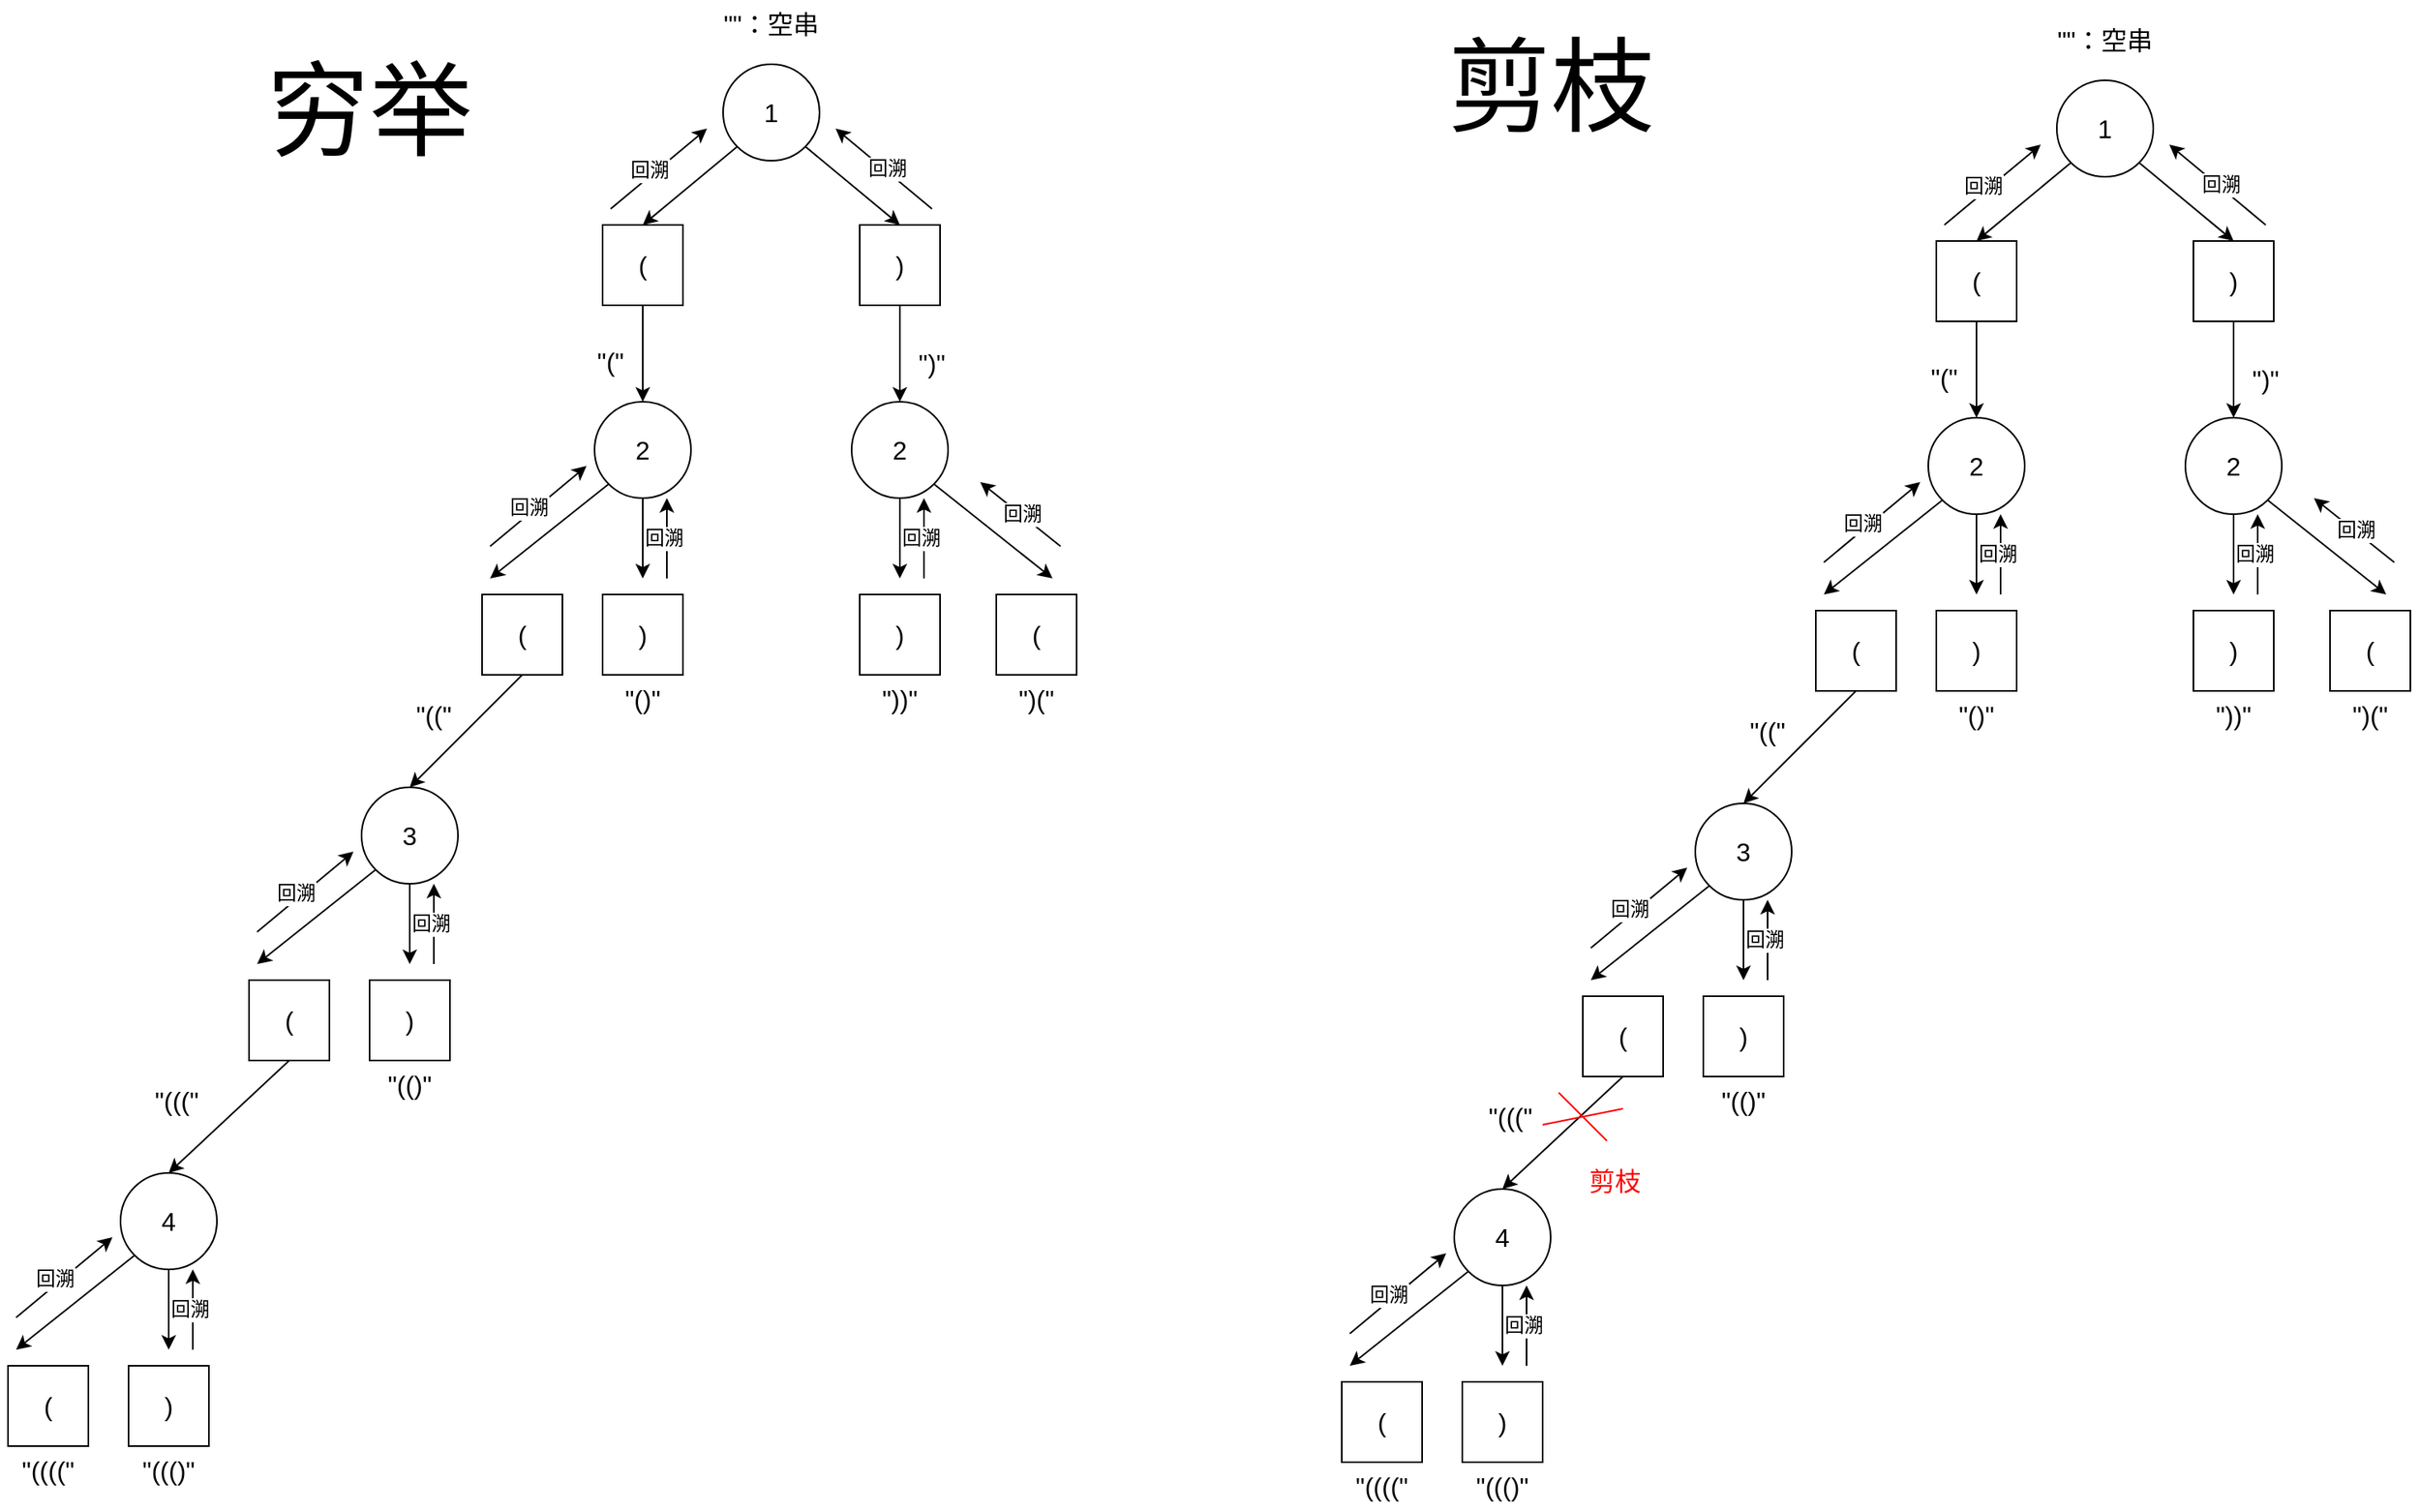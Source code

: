 <mxfile>
    <diagram id="S15d3HwmhVSJBh-RPACC" name="第 1 页">
        <mxGraphModel dx="1481" dy="357" grid="1" gridSize="10" guides="1" tooltips="1" connect="1" arrows="1" fold="1" page="1" pageScale="1" pageWidth="827" pageHeight="1169" math="0" shadow="0">
            <root>
                <mxCell id="0"/>
                <mxCell id="1" parent="0"/>
                <mxCell id="13" value="" style="group" parent="1" vertex="1" connectable="0">
                    <mxGeometry x="-455" y="320" width="200" height="150" as="geometry"/>
                </mxCell>
                <mxCell id="14" value="2" style="ellipse;whiteSpace=wrap;html=1;aspect=fixed;fontSize=16;" parent="13" vertex="1">
                    <mxGeometry x="65" y="10" width="60" height="60" as="geometry"/>
                </mxCell>
                <mxCell id="15" value="" style="endArrow=classic;html=1;fontSize=16;exitX=0;exitY=1;exitDx=0;exitDy=0;" parent="13" source="14" edge="1">
                    <mxGeometry width="50" height="50" relative="1" as="geometry">
                        <mxPoint x="45" y="180" as="sourcePoint"/>
                        <mxPoint y="120" as="targetPoint"/>
                    </mxGeometry>
                </mxCell>
                <mxCell id="16" value="" style="endArrow=classic;html=1;fontSize=16;exitX=0.5;exitY=1;exitDx=0;exitDy=0;" parent="13" source="14" edge="1">
                    <mxGeometry width="50" height="50" relative="1" as="geometry">
                        <mxPoint x="55" y="320" as="sourcePoint"/>
                        <mxPoint x="95" y="120" as="targetPoint"/>
                    </mxGeometry>
                </mxCell>
                <mxCell id="18" value="(" style="whiteSpace=wrap;html=1;aspect=fixed;fontSize=16;" parent="13" vertex="1">
                    <mxGeometry x="-5" y="130" width="50" height="50" as="geometry"/>
                </mxCell>
                <mxCell id="19" value=")" style="whiteSpace=wrap;html=1;aspect=fixed;fontSize=16;" parent="13" vertex="1">
                    <mxGeometry x="70" y="130" width="50" height="50" as="geometry"/>
                </mxCell>
                <mxCell id="30" value="" style="endArrow=classic;html=1;fontSize=16;" parent="13" edge="1">
                    <mxGeometry width="50" height="50" relative="1" as="geometry">
                        <mxPoint x="110" y="120" as="sourcePoint"/>
                        <mxPoint x="110" y="70" as="targetPoint"/>
                    </mxGeometry>
                </mxCell>
                <mxCell id="31" value="回溯" style="edgeLabel;html=1;align=center;verticalAlign=middle;resizable=0;points=[];fontSize=12;" parent="30" vertex="1" connectable="0">
                    <mxGeometry x="-0.123" y="-1" relative="1" as="geometry">
                        <mxPoint x="-3" y="-3" as="offset"/>
                    </mxGeometry>
                </mxCell>
                <mxCell id="27" value="" style="endArrow=classic;html=1;fontSize=16;" parent="13" edge="1">
                    <mxGeometry width="50" height="50" relative="1" as="geometry">
                        <mxPoint y="100" as="sourcePoint"/>
                        <mxPoint x="60" y="50" as="targetPoint"/>
                    </mxGeometry>
                </mxCell>
                <mxCell id="28" value="回溯" style="edgeLabel;html=1;align=center;verticalAlign=middle;resizable=0;points=[];fontSize=12;" parent="27" vertex="1" connectable="0">
                    <mxGeometry x="-0.123" y="-1" relative="1" as="geometry">
                        <mxPoint x="-3" y="-3" as="offset"/>
                    </mxGeometry>
                </mxCell>
                <mxCell id="21" style="edgeStyle=none;html=1;exitX=0.5;exitY=1;exitDx=0;exitDy=0;entryX=0.5;entryY=0;entryDx=0;entryDy=0;fontSize=16;" parent="1" source="9" target="14" edge="1">
                    <mxGeometry relative="1" as="geometry"/>
                </mxCell>
                <mxCell id="23" value="&quot;(&quot;" style="text;html=1;strokeColor=none;fillColor=none;align=center;verticalAlign=middle;whiteSpace=wrap;rounded=0;fontSize=16;" parent="1" vertex="1">
                    <mxGeometry x="-410" y="290" width="60" height="30" as="geometry"/>
                </mxCell>
                <mxCell id="24" value="&quot;((&quot;" style="text;html=1;strokeColor=none;fillColor=none;align=center;verticalAlign=middle;whiteSpace=wrap;rounded=0;fontSize=16;" parent="1" vertex="1">
                    <mxGeometry x="-520" y="510" width="60" height="30" as="geometry"/>
                </mxCell>
                <mxCell id="25" value="&quot;()&quot;" style="text;html=1;strokeColor=none;fillColor=none;align=center;verticalAlign=middle;whiteSpace=wrap;rounded=0;fontSize=16;" parent="1" vertex="1">
                    <mxGeometry x="-390" y="500" width="60" height="30" as="geometry"/>
                </mxCell>
                <mxCell id="36" value="" style="endArrow=classic;html=1;fontSize=16;" parent="1" edge="1">
                    <mxGeometry width="50" height="50" relative="1" as="geometry">
                        <mxPoint x="-380" y="210" as="sourcePoint"/>
                        <mxPoint x="-320" y="160" as="targetPoint"/>
                    </mxGeometry>
                </mxCell>
                <mxCell id="37" value="回溯" style="edgeLabel;html=1;align=center;verticalAlign=middle;resizable=0;points=[];fontSize=12;container=0;" parent="36" vertex="1" connectable="0">
                    <mxGeometry x="-0.123" y="-1" relative="1" as="geometry">
                        <mxPoint x="-3" y="-3" as="offset"/>
                    </mxGeometry>
                </mxCell>
                <mxCell id="38" value="&quot;&quot;：空串" style="text;html=1;strokeColor=none;fillColor=none;align=center;verticalAlign=middle;whiteSpace=wrap;rounded=0;fontSize=16;" parent="1" vertex="1">
                    <mxGeometry x="-320" y="80" width="80" height="30" as="geometry"/>
                </mxCell>
                <mxCell id="39" value="2" style="ellipse;whiteSpace=wrap;html=1;aspect=fixed;fontSize=16;" parent="1" vertex="1">
                    <mxGeometry x="-230" y="330" width="60" height="60" as="geometry"/>
                </mxCell>
                <mxCell id="40" value="" style="endArrow=classic;html=1;fontSize=16;exitX=1;exitY=1;exitDx=0;exitDy=0;" parent="1" source="39" edge="1">
                    <mxGeometry width="50" height="50" relative="1" as="geometry">
                        <mxPoint x="-475" y="200" as="sourcePoint"/>
                        <mxPoint x="-105" y="440" as="targetPoint"/>
                    </mxGeometry>
                </mxCell>
                <mxCell id="41" value="" style="endArrow=classic;html=1;fontSize=16;exitX=0.5;exitY=1;exitDx=0;exitDy=0;" parent="1" source="39" edge="1">
                    <mxGeometry width="50" height="50" relative="1" as="geometry">
                        <mxPoint x="-465" y="340" as="sourcePoint"/>
                        <mxPoint x="-200" y="440" as="targetPoint"/>
                    </mxGeometry>
                </mxCell>
                <mxCell id="42" value="(" style="whiteSpace=wrap;html=1;aspect=fixed;fontSize=16;" parent="1" vertex="1">
                    <mxGeometry x="-140" y="450" width="50" height="50" as="geometry"/>
                </mxCell>
                <mxCell id="43" value=")" style="whiteSpace=wrap;html=1;aspect=fixed;fontSize=16;" parent="1" vertex="1">
                    <mxGeometry x="-225" y="450" width="50" height="50" as="geometry"/>
                </mxCell>
                <mxCell id="44" value="" style="endArrow=classic;html=1;fontSize=16;" parent="1" edge="1">
                    <mxGeometry width="50" height="50" relative="1" as="geometry">
                        <mxPoint x="-185" y="440" as="sourcePoint"/>
                        <mxPoint x="-185" y="390" as="targetPoint"/>
                    </mxGeometry>
                </mxCell>
                <mxCell id="45" value="回溯" style="edgeLabel;html=1;align=center;verticalAlign=middle;resizable=0;points=[];fontSize=12;" parent="44" vertex="1" connectable="0">
                    <mxGeometry x="-0.123" y="-1" relative="1" as="geometry">
                        <mxPoint x="-3" y="-3" as="offset"/>
                    </mxGeometry>
                </mxCell>
                <mxCell id="46" value="" style="endArrow=classic;html=1;fontSize=16;" parent="1" edge="1">
                    <mxGeometry width="50" height="50" relative="1" as="geometry">
                        <mxPoint x="-100" y="420" as="sourcePoint"/>
                        <mxPoint x="-150" y="380" as="targetPoint"/>
                    </mxGeometry>
                </mxCell>
                <mxCell id="47" value="回溯" style="edgeLabel;html=1;align=center;verticalAlign=middle;resizable=0;points=[];fontSize=12;" parent="46" vertex="1" connectable="0">
                    <mxGeometry x="-0.123" y="-1" relative="1" as="geometry">
                        <mxPoint x="-3" y="-2" as="offset"/>
                    </mxGeometry>
                </mxCell>
                <mxCell id="48" value="&quot;)(&quot;" style="text;html=1;strokeColor=none;fillColor=none;align=center;verticalAlign=middle;whiteSpace=wrap;rounded=0;fontSize=16;" parent="1" vertex="1">
                    <mxGeometry x="-145" y="500" width="60" height="30" as="geometry"/>
                </mxCell>
                <mxCell id="49" value="&quot;))&quot;" style="text;html=1;strokeColor=none;fillColor=none;align=center;verticalAlign=middle;whiteSpace=wrap;rounded=0;fontSize=16;" parent="1" vertex="1">
                    <mxGeometry x="-230" y="500" width="60" height="30" as="geometry"/>
                </mxCell>
                <mxCell id="4" value="1" style="ellipse;whiteSpace=wrap;html=1;aspect=fixed;fontSize=16;container=0;" parent="1" vertex="1">
                    <mxGeometry x="-310" y="120" width="60" height="60" as="geometry"/>
                </mxCell>
                <mxCell id="6" value="" style="endArrow=classic;html=1;fontSize=16;exitX=0;exitY=1;exitDx=0;exitDy=0;entryX=0.5;entryY=0;entryDx=0;entryDy=0;" parent="1" source="4" target="9" edge="1">
                    <mxGeometry width="50" height="50" relative="1" as="geometry">
                        <mxPoint x="-330" y="290" as="sourcePoint"/>
                        <mxPoint x="-350" y="220" as="targetPoint"/>
                    </mxGeometry>
                </mxCell>
                <mxCell id="7" value="" style="endArrow=classic;html=1;fontSize=16;exitX=1;exitY=1;exitDx=0;exitDy=0;entryX=0.5;entryY=0;entryDx=0;entryDy=0;" parent="1" source="4" target="10" edge="1">
                    <mxGeometry width="50" height="50" relative="1" as="geometry">
                        <mxPoint x="-320" y="430" as="sourcePoint"/>
                        <mxPoint x="-280" y="220" as="targetPoint"/>
                    </mxGeometry>
                </mxCell>
                <mxCell id="9" value="(" style="whiteSpace=wrap;html=1;aspect=fixed;fontSize=16;container=0;" parent="1" vertex="1">
                    <mxGeometry x="-385" y="220" width="50" height="50" as="geometry"/>
                </mxCell>
                <mxCell id="51" value="" style="edgeStyle=none;html=1;entryX=0.5;entryY=0;entryDx=0;entryDy=0;" parent="1" source="10" target="39" edge="1">
                    <mxGeometry relative="1" as="geometry"/>
                </mxCell>
                <mxCell id="10" value=")" style="whiteSpace=wrap;html=1;aspect=fixed;fontSize=16;container=0;" parent="1" vertex="1">
                    <mxGeometry x="-225" y="220" width="50" height="50" as="geometry"/>
                </mxCell>
                <mxCell id="52" value="" style="endArrow=classic;html=1;fontSize=16;" parent="1" edge="1">
                    <mxGeometry width="50" height="50" relative="1" as="geometry">
                        <mxPoint x="-180" y="210" as="sourcePoint"/>
                        <mxPoint x="-240" y="160" as="targetPoint"/>
                    </mxGeometry>
                </mxCell>
                <mxCell id="53" value="回溯" style="edgeLabel;html=1;align=center;verticalAlign=middle;resizable=0;points=[];fontSize=12;" parent="52" vertex="1" connectable="0">
                    <mxGeometry x="-0.123" y="-1" relative="1" as="geometry">
                        <mxPoint x="-3" y="-3" as="offset"/>
                    </mxGeometry>
                </mxCell>
                <mxCell id="54" value="&quot;)&quot;" style="text;html=1;strokeColor=none;fillColor=none;align=center;verticalAlign=middle;whiteSpace=wrap;rounded=0;fontSize=16;" parent="1" vertex="1">
                    <mxGeometry x="-210" y="291" width="60" height="30" as="geometry"/>
                </mxCell>
                <mxCell id="55" value="3" style="ellipse;whiteSpace=wrap;html=1;aspect=fixed;fontSize=16;" parent="1" vertex="1">
                    <mxGeometry x="-535" y="570" width="60" height="60" as="geometry"/>
                </mxCell>
                <mxCell id="56" value="" style="endArrow=classic;html=1;fontSize=16;exitX=0;exitY=1;exitDx=0;exitDy=0;" parent="1" source="55" edge="1">
                    <mxGeometry width="50" height="50" relative="1" as="geometry">
                        <mxPoint x="-780" y="440" as="sourcePoint"/>
                        <mxPoint x="-600" y="680" as="targetPoint"/>
                    </mxGeometry>
                </mxCell>
                <mxCell id="57" value="" style="endArrow=classic;html=1;fontSize=16;exitX=0.5;exitY=1;exitDx=0;exitDy=0;" parent="1" source="55" edge="1">
                    <mxGeometry width="50" height="50" relative="1" as="geometry">
                        <mxPoint x="-770" y="580" as="sourcePoint"/>
                        <mxPoint x="-505" y="680" as="targetPoint"/>
                    </mxGeometry>
                </mxCell>
                <mxCell id="82" style="edgeStyle=none;html=1;entryX=0.5;entryY=0;entryDx=0;entryDy=0;exitX=0.5;exitY=1;exitDx=0;exitDy=0;" parent="1" source="58" target="71" edge="1">
                    <mxGeometry relative="1" as="geometry"/>
                </mxCell>
                <mxCell id="58" value="(" style="whiteSpace=wrap;html=1;aspect=fixed;fontSize=16;" parent="1" vertex="1">
                    <mxGeometry x="-605" y="690" width="50" height="50" as="geometry"/>
                </mxCell>
                <mxCell id="59" value=")" style="whiteSpace=wrap;html=1;aspect=fixed;fontSize=16;" parent="1" vertex="1">
                    <mxGeometry x="-530" y="690" width="50" height="50" as="geometry"/>
                </mxCell>
                <mxCell id="60" value="" style="endArrow=classic;html=1;fontSize=16;" parent="1" edge="1">
                    <mxGeometry width="50" height="50" relative="1" as="geometry">
                        <mxPoint x="-490" y="680" as="sourcePoint"/>
                        <mxPoint x="-490" y="630" as="targetPoint"/>
                    </mxGeometry>
                </mxCell>
                <mxCell id="61" value="回溯" style="edgeLabel;html=1;align=center;verticalAlign=middle;resizable=0;points=[];fontSize=12;" parent="60" vertex="1" connectable="0">
                    <mxGeometry x="-0.123" y="-1" relative="1" as="geometry">
                        <mxPoint x="-3" y="-3" as="offset"/>
                    </mxGeometry>
                </mxCell>
                <mxCell id="62" value="" style="endArrow=classic;html=1;fontSize=16;" parent="1" edge="1">
                    <mxGeometry width="50" height="50" relative="1" as="geometry">
                        <mxPoint x="-600" y="660" as="sourcePoint"/>
                        <mxPoint x="-540" y="610" as="targetPoint"/>
                    </mxGeometry>
                </mxCell>
                <mxCell id="63" value="回溯" style="edgeLabel;html=1;align=center;verticalAlign=middle;resizable=0;points=[];fontSize=12;" parent="62" vertex="1" connectable="0">
                    <mxGeometry x="-0.123" y="-1" relative="1" as="geometry">
                        <mxPoint x="-3" y="-3" as="offset"/>
                    </mxGeometry>
                </mxCell>
                <mxCell id="65" value="&quot;(((&quot;" style="text;html=1;strokeColor=none;fillColor=none;align=center;verticalAlign=middle;whiteSpace=wrap;rounded=0;fontSize=16;" parent="1" vertex="1">
                    <mxGeometry x="-680" y="750" width="60" height="30" as="geometry"/>
                </mxCell>
                <mxCell id="66" value="&quot;(()&quot;" style="text;html=1;strokeColor=none;fillColor=none;align=center;verticalAlign=middle;whiteSpace=wrap;rounded=0;fontSize=16;" parent="1" vertex="1">
                    <mxGeometry x="-535" y="740" width="60" height="30" as="geometry"/>
                </mxCell>
                <mxCell id="67" style="edgeStyle=none;html=1;exitX=0.5;exitY=1;exitDx=0;exitDy=0;entryX=0.5;entryY=0;entryDx=0;entryDy=0;" parent="1" source="18" target="55" edge="1">
                    <mxGeometry relative="1" as="geometry"/>
                </mxCell>
                <mxCell id="71" value="4" style="ellipse;whiteSpace=wrap;html=1;aspect=fixed;fontSize=16;" parent="1" vertex="1">
                    <mxGeometry x="-685" y="810" width="60" height="60" as="geometry"/>
                </mxCell>
                <mxCell id="72" value="" style="endArrow=classic;html=1;fontSize=16;exitX=0;exitY=1;exitDx=0;exitDy=0;" parent="1" source="71" edge="1">
                    <mxGeometry width="50" height="50" relative="1" as="geometry">
                        <mxPoint x="-930" y="680" as="sourcePoint"/>
                        <mxPoint x="-750" y="920" as="targetPoint"/>
                    </mxGeometry>
                </mxCell>
                <mxCell id="73" value="" style="endArrow=classic;html=1;fontSize=16;exitX=0.5;exitY=1;exitDx=0;exitDy=0;" parent="1" source="71" edge="1">
                    <mxGeometry width="50" height="50" relative="1" as="geometry">
                        <mxPoint x="-920" y="820" as="sourcePoint"/>
                        <mxPoint x="-655" y="920" as="targetPoint"/>
                    </mxGeometry>
                </mxCell>
                <mxCell id="74" value="(" style="whiteSpace=wrap;html=1;aspect=fixed;fontSize=16;" parent="1" vertex="1">
                    <mxGeometry x="-755" y="930" width="50" height="50" as="geometry"/>
                </mxCell>
                <mxCell id="75" value=")" style="whiteSpace=wrap;html=1;aspect=fixed;fontSize=16;" parent="1" vertex="1">
                    <mxGeometry x="-680" y="930" width="50" height="50" as="geometry"/>
                </mxCell>
                <mxCell id="76" value="" style="endArrow=classic;html=1;fontSize=16;" parent="1" edge="1">
                    <mxGeometry width="50" height="50" relative="1" as="geometry">
                        <mxPoint x="-640" y="920" as="sourcePoint"/>
                        <mxPoint x="-640" y="870" as="targetPoint"/>
                    </mxGeometry>
                </mxCell>
                <mxCell id="77" value="回溯" style="edgeLabel;html=1;align=center;verticalAlign=middle;resizable=0;points=[];fontSize=12;" parent="76" vertex="1" connectable="0">
                    <mxGeometry x="-0.123" y="-1" relative="1" as="geometry">
                        <mxPoint x="-3" y="-3" as="offset"/>
                    </mxGeometry>
                </mxCell>
                <mxCell id="78" value="" style="endArrow=classic;html=1;fontSize=16;" parent="1" edge="1">
                    <mxGeometry width="50" height="50" relative="1" as="geometry">
                        <mxPoint x="-750" y="900" as="sourcePoint"/>
                        <mxPoint x="-690" y="850" as="targetPoint"/>
                    </mxGeometry>
                </mxCell>
                <mxCell id="79" value="回溯" style="edgeLabel;html=1;align=center;verticalAlign=middle;resizable=0;points=[];fontSize=12;" parent="78" vertex="1" connectable="0">
                    <mxGeometry x="-0.123" y="-1" relative="1" as="geometry">
                        <mxPoint x="-3" y="-3" as="offset"/>
                    </mxGeometry>
                </mxCell>
                <mxCell id="80" value="&quot;((((&quot;" style="text;html=1;strokeColor=none;fillColor=none;align=center;verticalAlign=middle;whiteSpace=wrap;rounded=0;fontSize=16;" parent="1" vertex="1">
                    <mxGeometry x="-760" y="980" width="60" height="30" as="geometry"/>
                </mxCell>
                <mxCell id="81" value="&quot;((()&quot;" style="text;html=1;strokeColor=none;fillColor=none;align=center;verticalAlign=middle;whiteSpace=wrap;rounded=0;fontSize=16;" parent="1" vertex="1">
                    <mxGeometry x="-685" y="980" width="60" height="30" as="geometry"/>
                </mxCell>
                <mxCell id="83" value="" style="group" parent="1" vertex="1" connectable="0">
                    <mxGeometry x="375" y="330" width="200" height="150" as="geometry"/>
                </mxCell>
                <mxCell id="84" value="2" style="ellipse;whiteSpace=wrap;html=1;aspect=fixed;fontSize=16;" parent="83" vertex="1">
                    <mxGeometry x="65" y="10" width="60" height="60" as="geometry"/>
                </mxCell>
                <mxCell id="85" value="" style="endArrow=classic;html=1;fontSize=16;exitX=0;exitY=1;exitDx=0;exitDy=0;" parent="83" source="84" edge="1">
                    <mxGeometry width="50" height="50" relative="1" as="geometry">
                        <mxPoint x="45" y="180" as="sourcePoint"/>
                        <mxPoint y="120" as="targetPoint"/>
                    </mxGeometry>
                </mxCell>
                <mxCell id="86" value="" style="endArrow=classic;html=1;fontSize=16;exitX=0.5;exitY=1;exitDx=0;exitDy=0;" parent="83" source="84" edge="1">
                    <mxGeometry width="50" height="50" relative="1" as="geometry">
                        <mxPoint x="55" y="320" as="sourcePoint"/>
                        <mxPoint x="95" y="120" as="targetPoint"/>
                    </mxGeometry>
                </mxCell>
                <mxCell id="87" value="(" style="whiteSpace=wrap;html=1;aspect=fixed;fontSize=16;" parent="83" vertex="1">
                    <mxGeometry x="-5" y="130" width="50" height="50" as="geometry"/>
                </mxCell>
                <mxCell id="88" value=")" style="whiteSpace=wrap;html=1;aspect=fixed;fontSize=16;" parent="83" vertex="1">
                    <mxGeometry x="70" y="130" width="50" height="50" as="geometry"/>
                </mxCell>
                <mxCell id="89" value="" style="endArrow=classic;html=1;fontSize=16;" parent="83" edge="1">
                    <mxGeometry width="50" height="50" relative="1" as="geometry">
                        <mxPoint x="110" y="120" as="sourcePoint"/>
                        <mxPoint x="110" y="70" as="targetPoint"/>
                    </mxGeometry>
                </mxCell>
                <mxCell id="90" value="回溯" style="edgeLabel;html=1;align=center;verticalAlign=middle;resizable=0;points=[];fontSize=12;" parent="89" vertex="1" connectable="0">
                    <mxGeometry x="-0.123" y="-1" relative="1" as="geometry">
                        <mxPoint x="-3" y="-3" as="offset"/>
                    </mxGeometry>
                </mxCell>
                <mxCell id="91" value="" style="endArrow=classic;html=1;fontSize=16;" parent="83" edge="1">
                    <mxGeometry width="50" height="50" relative="1" as="geometry">
                        <mxPoint y="100" as="sourcePoint"/>
                        <mxPoint x="60" y="50" as="targetPoint"/>
                    </mxGeometry>
                </mxCell>
                <mxCell id="92" value="回溯" style="edgeLabel;html=1;align=center;verticalAlign=middle;resizable=0;points=[];fontSize=12;" parent="91" vertex="1" connectable="0">
                    <mxGeometry x="-0.123" y="-1" relative="1" as="geometry">
                        <mxPoint x="-3" y="-3" as="offset"/>
                    </mxGeometry>
                </mxCell>
                <mxCell id="93" style="edgeStyle=none;html=1;exitX=0.5;exitY=1;exitDx=0;exitDy=0;entryX=0.5;entryY=0;entryDx=0;entryDy=0;fontSize=16;" parent="1" source="114" target="84" edge="1">
                    <mxGeometry relative="1" as="geometry"/>
                </mxCell>
                <mxCell id="94" value="&quot;(&quot;" style="text;html=1;strokeColor=none;fillColor=none;align=center;verticalAlign=middle;whiteSpace=wrap;rounded=0;fontSize=16;" parent="1" vertex="1">
                    <mxGeometry x="420" y="300" width="60" height="30" as="geometry"/>
                </mxCell>
                <mxCell id="95" value="&quot;((&quot;" style="text;html=1;strokeColor=none;fillColor=none;align=center;verticalAlign=middle;whiteSpace=wrap;rounded=0;fontSize=16;" parent="1" vertex="1">
                    <mxGeometry x="310" y="520" width="60" height="30" as="geometry"/>
                </mxCell>
                <mxCell id="96" value="&quot;()&quot;" style="text;html=1;strokeColor=none;fillColor=none;align=center;verticalAlign=middle;whiteSpace=wrap;rounded=0;fontSize=16;" parent="1" vertex="1">
                    <mxGeometry x="440" y="510" width="60" height="30" as="geometry"/>
                </mxCell>
                <mxCell id="97" value="" style="endArrow=classic;html=1;fontSize=16;" parent="1" edge="1">
                    <mxGeometry width="50" height="50" relative="1" as="geometry">
                        <mxPoint x="450" y="220" as="sourcePoint"/>
                        <mxPoint x="510" y="170" as="targetPoint"/>
                    </mxGeometry>
                </mxCell>
                <mxCell id="98" value="回溯" style="edgeLabel;html=1;align=center;verticalAlign=middle;resizable=0;points=[];fontSize=12;container=0;" parent="97" vertex="1" connectable="0">
                    <mxGeometry x="-0.123" y="-1" relative="1" as="geometry">
                        <mxPoint x="-3" y="-3" as="offset"/>
                    </mxGeometry>
                </mxCell>
                <mxCell id="99" value="&quot;&quot;：空串" style="text;html=1;strokeColor=none;fillColor=none;align=center;verticalAlign=middle;whiteSpace=wrap;rounded=0;fontSize=16;" parent="1" vertex="1">
                    <mxGeometry x="510" y="90" width="80" height="30" as="geometry"/>
                </mxCell>
                <mxCell id="100" value="2" style="ellipse;whiteSpace=wrap;html=1;aspect=fixed;fontSize=16;" parent="1" vertex="1">
                    <mxGeometry x="600" y="340" width="60" height="60" as="geometry"/>
                </mxCell>
                <mxCell id="101" value="" style="endArrow=classic;html=1;fontSize=16;exitX=1;exitY=1;exitDx=0;exitDy=0;" parent="1" source="100" edge="1">
                    <mxGeometry width="50" height="50" relative="1" as="geometry">
                        <mxPoint x="355" y="210" as="sourcePoint"/>
                        <mxPoint x="725" y="450" as="targetPoint"/>
                    </mxGeometry>
                </mxCell>
                <mxCell id="102" value="" style="endArrow=classic;html=1;fontSize=16;exitX=0.5;exitY=1;exitDx=0;exitDy=0;" parent="1" source="100" edge="1">
                    <mxGeometry width="50" height="50" relative="1" as="geometry">
                        <mxPoint x="365" y="350" as="sourcePoint"/>
                        <mxPoint x="630" y="450" as="targetPoint"/>
                    </mxGeometry>
                </mxCell>
                <mxCell id="103" value="(" style="whiteSpace=wrap;html=1;aspect=fixed;fontSize=16;" parent="1" vertex="1">
                    <mxGeometry x="690" y="460" width="50" height="50" as="geometry"/>
                </mxCell>
                <mxCell id="104" value=")" style="whiteSpace=wrap;html=1;aspect=fixed;fontSize=16;" parent="1" vertex="1">
                    <mxGeometry x="605" y="460" width="50" height="50" as="geometry"/>
                </mxCell>
                <mxCell id="105" value="" style="endArrow=classic;html=1;fontSize=16;" parent="1" edge="1">
                    <mxGeometry width="50" height="50" relative="1" as="geometry">
                        <mxPoint x="645" y="450" as="sourcePoint"/>
                        <mxPoint x="645" y="400" as="targetPoint"/>
                    </mxGeometry>
                </mxCell>
                <mxCell id="106" value="回溯" style="edgeLabel;html=1;align=center;verticalAlign=middle;resizable=0;points=[];fontSize=12;" parent="105" vertex="1" connectable="0">
                    <mxGeometry x="-0.123" y="-1" relative="1" as="geometry">
                        <mxPoint x="-3" y="-3" as="offset"/>
                    </mxGeometry>
                </mxCell>
                <mxCell id="107" value="" style="endArrow=classic;html=1;fontSize=16;" parent="1" edge="1">
                    <mxGeometry width="50" height="50" relative="1" as="geometry">
                        <mxPoint x="730" y="430" as="sourcePoint"/>
                        <mxPoint x="680" y="390" as="targetPoint"/>
                    </mxGeometry>
                </mxCell>
                <mxCell id="108" value="回溯" style="edgeLabel;html=1;align=center;verticalAlign=middle;resizable=0;points=[];fontSize=12;" parent="107" vertex="1" connectable="0">
                    <mxGeometry x="-0.123" y="-1" relative="1" as="geometry">
                        <mxPoint x="-3" y="-2" as="offset"/>
                    </mxGeometry>
                </mxCell>
                <mxCell id="109" value="&quot;)(&quot;" style="text;html=1;strokeColor=none;fillColor=none;align=center;verticalAlign=middle;whiteSpace=wrap;rounded=0;fontSize=16;" parent="1" vertex="1">
                    <mxGeometry x="685" y="510" width="60" height="30" as="geometry"/>
                </mxCell>
                <mxCell id="110" value="&quot;))&quot;" style="text;html=1;strokeColor=none;fillColor=none;align=center;verticalAlign=middle;whiteSpace=wrap;rounded=0;fontSize=16;" parent="1" vertex="1">
                    <mxGeometry x="600" y="510" width="60" height="30" as="geometry"/>
                </mxCell>
                <mxCell id="111" value="1" style="ellipse;whiteSpace=wrap;html=1;aspect=fixed;fontSize=16;container=0;" parent="1" vertex="1">
                    <mxGeometry x="520" y="130" width="60" height="60" as="geometry"/>
                </mxCell>
                <mxCell id="112" value="" style="endArrow=classic;html=1;fontSize=16;exitX=0;exitY=1;exitDx=0;exitDy=0;entryX=0.5;entryY=0;entryDx=0;entryDy=0;" parent="1" source="111" target="114" edge="1">
                    <mxGeometry width="50" height="50" relative="1" as="geometry">
                        <mxPoint x="500" y="300" as="sourcePoint"/>
                        <mxPoint x="480" y="230" as="targetPoint"/>
                    </mxGeometry>
                </mxCell>
                <mxCell id="113" value="" style="endArrow=classic;html=1;fontSize=16;exitX=1;exitY=1;exitDx=0;exitDy=0;entryX=0.5;entryY=0;entryDx=0;entryDy=0;" parent="1" source="111" target="116" edge="1">
                    <mxGeometry width="50" height="50" relative="1" as="geometry">
                        <mxPoint x="510" y="440" as="sourcePoint"/>
                        <mxPoint x="550" y="230" as="targetPoint"/>
                    </mxGeometry>
                </mxCell>
                <mxCell id="114" value="(" style="whiteSpace=wrap;html=1;aspect=fixed;fontSize=16;container=0;" parent="1" vertex="1">
                    <mxGeometry x="445" y="230" width="50" height="50" as="geometry"/>
                </mxCell>
                <mxCell id="115" value="" style="edgeStyle=none;html=1;entryX=0.5;entryY=0;entryDx=0;entryDy=0;" parent="1" source="116" target="100" edge="1">
                    <mxGeometry relative="1" as="geometry"/>
                </mxCell>
                <mxCell id="116" value=")" style="whiteSpace=wrap;html=1;aspect=fixed;fontSize=16;container=0;" parent="1" vertex="1">
                    <mxGeometry x="605" y="230" width="50" height="50" as="geometry"/>
                </mxCell>
                <mxCell id="117" value="" style="endArrow=classic;html=1;fontSize=16;" parent="1" edge="1">
                    <mxGeometry width="50" height="50" relative="1" as="geometry">
                        <mxPoint x="650" y="220" as="sourcePoint"/>
                        <mxPoint x="590" y="170" as="targetPoint"/>
                    </mxGeometry>
                </mxCell>
                <mxCell id="118" value="回溯" style="edgeLabel;html=1;align=center;verticalAlign=middle;resizable=0;points=[];fontSize=12;" parent="117" vertex="1" connectable="0">
                    <mxGeometry x="-0.123" y="-1" relative="1" as="geometry">
                        <mxPoint x="-3" y="-3" as="offset"/>
                    </mxGeometry>
                </mxCell>
                <mxCell id="119" value="&quot;)&quot;" style="text;html=1;strokeColor=none;fillColor=none;align=center;verticalAlign=middle;whiteSpace=wrap;rounded=0;fontSize=16;" parent="1" vertex="1">
                    <mxGeometry x="620" y="301" width="60" height="30" as="geometry"/>
                </mxCell>
                <mxCell id="120" value="3" style="ellipse;whiteSpace=wrap;html=1;aspect=fixed;fontSize=16;" parent="1" vertex="1">
                    <mxGeometry x="295" y="580" width="60" height="60" as="geometry"/>
                </mxCell>
                <mxCell id="121" value="" style="endArrow=classic;html=1;fontSize=16;exitX=0;exitY=1;exitDx=0;exitDy=0;" parent="1" source="120" edge="1">
                    <mxGeometry width="50" height="50" relative="1" as="geometry">
                        <mxPoint x="50" y="450" as="sourcePoint"/>
                        <mxPoint x="230" y="690" as="targetPoint"/>
                    </mxGeometry>
                </mxCell>
                <mxCell id="122" value="" style="endArrow=classic;html=1;fontSize=16;exitX=0.5;exitY=1;exitDx=0;exitDy=0;" parent="1" source="120" edge="1">
                    <mxGeometry width="50" height="50" relative="1" as="geometry">
                        <mxPoint x="60" y="590" as="sourcePoint"/>
                        <mxPoint x="325" y="690" as="targetPoint"/>
                    </mxGeometry>
                </mxCell>
                <mxCell id="123" style="edgeStyle=none;html=1;entryX=0.5;entryY=0;entryDx=0;entryDy=0;exitX=0.5;exitY=1;exitDx=0;exitDy=0;" parent="1" source="124" target="133" edge="1">
                    <mxGeometry relative="1" as="geometry"/>
                </mxCell>
                <mxCell id="124" value="(" style="whiteSpace=wrap;html=1;aspect=fixed;fontSize=16;" parent="1" vertex="1">
                    <mxGeometry x="225" y="700" width="50" height="50" as="geometry"/>
                </mxCell>
                <mxCell id="125" value=")" style="whiteSpace=wrap;html=1;aspect=fixed;fontSize=16;" parent="1" vertex="1">
                    <mxGeometry x="300" y="700" width="50" height="50" as="geometry"/>
                </mxCell>
                <mxCell id="126" value="" style="endArrow=classic;html=1;fontSize=16;" parent="1" edge="1">
                    <mxGeometry width="50" height="50" relative="1" as="geometry">
                        <mxPoint x="340" y="690" as="sourcePoint"/>
                        <mxPoint x="340" y="640" as="targetPoint"/>
                    </mxGeometry>
                </mxCell>
                <mxCell id="127" value="回溯" style="edgeLabel;html=1;align=center;verticalAlign=middle;resizable=0;points=[];fontSize=12;" parent="126" vertex="1" connectable="0">
                    <mxGeometry x="-0.123" y="-1" relative="1" as="geometry">
                        <mxPoint x="-3" y="-3" as="offset"/>
                    </mxGeometry>
                </mxCell>
                <mxCell id="128" value="" style="endArrow=classic;html=1;fontSize=16;" parent="1" edge="1">
                    <mxGeometry width="50" height="50" relative="1" as="geometry">
                        <mxPoint x="230" y="670" as="sourcePoint"/>
                        <mxPoint x="290" y="620" as="targetPoint"/>
                    </mxGeometry>
                </mxCell>
                <mxCell id="129" value="回溯" style="edgeLabel;html=1;align=center;verticalAlign=middle;resizable=0;points=[];fontSize=12;" parent="128" vertex="1" connectable="0">
                    <mxGeometry x="-0.123" y="-1" relative="1" as="geometry">
                        <mxPoint x="-3" y="-3" as="offset"/>
                    </mxGeometry>
                </mxCell>
                <mxCell id="130" value="&quot;(((&quot;" style="text;html=1;strokeColor=none;fillColor=none;align=center;verticalAlign=middle;whiteSpace=wrap;rounded=0;fontSize=16;" parent="1" vertex="1">
                    <mxGeometry x="150" y="760" width="60" height="30" as="geometry"/>
                </mxCell>
                <mxCell id="131" value="&quot;(()&quot;" style="text;html=1;strokeColor=none;fillColor=none;align=center;verticalAlign=middle;whiteSpace=wrap;rounded=0;fontSize=16;" parent="1" vertex="1">
                    <mxGeometry x="295" y="750" width="60" height="30" as="geometry"/>
                </mxCell>
                <mxCell id="132" style="edgeStyle=none;html=1;exitX=0.5;exitY=1;exitDx=0;exitDy=0;entryX=0.5;entryY=0;entryDx=0;entryDy=0;" parent="1" source="87" target="120" edge="1">
                    <mxGeometry relative="1" as="geometry"/>
                </mxCell>
                <mxCell id="133" value="4" style="ellipse;whiteSpace=wrap;html=1;aspect=fixed;fontSize=16;" parent="1" vertex="1">
                    <mxGeometry x="145" y="820" width="60" height="60" as="geometry"/>
                </mxCell>
                <mxCell id="134" value="" style="endArrow=classic;html=1;fontSize=16;exitX=0;exitY=1;exitDx=0;exitDy=0;" parent="1" source="133" edge="1">
                    <mxGeometry width="50" height="50" relative="1" as="geometry">
                        <mxPoint x="-100" y="690" as="sourcePoint"/>
                        <mxPoint x="80" y="930" as="targetPoint"/>
                    </mxGeometry>
                </mxCell>
                <mxCell id="135" value="" style="endArrow=classic;html=1;fontSize=16;exitX=0.5;exitY=1;exitDx=0;exitDy=0;" parent="1" source="133" edge="1">
                    <mxGeometry width="50" height="50" relative="1" as="geometry">
                        <mxPoint x="-90" y="830" as="sourcePoint"/>
                        <mxPoint x="175" y="930" as="targetPoint"/>
                    </mxGeometry>
                </mxCell>
                <mxCell id="136" value="(" style="whiteSpace=wrap;html=1;aspect=fixed;fontSize=16;" parent="1" vertex="1">
                    <mxGeometry x="75" y="940" width="50" height="50" as="geometry"/>
                </mxCell>
                <mxCell id="137" value=")" style="whiteSpace=wrap;html=1;aspect=fixed;fontSize=16;" parent="1" vertex="1">
                    <mxGeometry x="150" y="940" width="50" height="50" as="geometry"/>
                </mxCell>
                <mxCell id="138" value="" style="endArrow=classic;html=1;fontSize=16;" parent="1" edge="1">
                    <mxGeometry width="50" height="50" relative="1" as="geometry">
                        <mxPoint x="190" y="930" as="sourcePoint"/>
                        <mxPoint x="190" y="880" as="targetPoint"/>
                    </mxGeometry>
                </mxCell>
                <mxCell id="139" value="回溯" style="edgeLabel;html=1;align=center;verticalAlign=middle;resizable=0;points=[];fontSize=12;" parent="138" vertex="1" connectable="0">
                    <mxGeometry x="-0.123" y="-1" relative="1" as="geometry">
                        <mxPoint x="-3" y="-3" as="offset"/>
                    </mxGeometry>
                </mxCell>
                <mxCell id="140" value="" style="endArrow=classic;html=1;fontSize=16;" parent="1" edge="1">
                    <mxGeometry width="50" height="50" relative="1" as="geometry">
                        <mxPoint x="80" y="910" as="sourcePoint"/>
                        <mxPoint x="140" y="860" as="targetPoint"/>
                    </mxGeometry>
                </mxCell>
                <mxCell id="141" value="回溯" style="edgeLabel;html=1;align=center;verticalAlign=middle;resizable=0;points=[];fontSize=12;" parent="140" vertex="1" connectable="0">
                    <mxGeometry x="-0.123" y="-1" relative="1" as="geometry">
                        <mxPoint x="-3" y="-3" as="offset"/>
                    </mxGeometry>
                </mxCell>
                <mxCell id="142" value="&quot;((((&quot;" style="text;html=1;strokeColor=none;fillColor=none;align=center;verticalAlign=middle;whiteSpace=wrap;rounded=0;fontSize=16;" parent="1" vertex="1">
                    <mxGeometry x="70" y="990" width="60" height="30" as="geometry"/>
                </mxCell>
                <mxCell id="143" value="&quot;((()&quot;" style="text;html=1;strokeColor=none;fillColor=none;align=center;verticalAlign=middle;whiteSpace=wrap;rounded=0;fontSize=16;" parent="1" vertex="1">
                    <mxGeometry x="145" y="990" width="60" height="30" as="geometry"/>
                </mxCell>
                <mxCell id="144" value="穷举" style="text;html=1;strokeColor=none;fillColor=none;align=center;verticalAlign=middle;whiteSpace=wrap;rounded=0;fontSize=64;" parent="1" vertex="1">
                    <mxGeometry x="-625" y="95" width="190" height="110" as="geometry"/>
                </mxCell>
                <mxCell id="145" value="剪枝" style="text;html=1;strokeColor=none;fillColor=none;align=center;verticalAlign=middle;whiteSpace=wrap;rounded=0;fontSize=64;" parent="1" vertex="1">
                    <mxGeometry x="110" y="80" width="190" height="110" as="geometry"/>
                </mxCell>
                <mxCell id="146" value="" style="endArrow=none;html=1;fontSize=64;fontColor=#000000;strokeColor=#FF0000;" parent="1" edge="1">
                    <mxGeometry width="50" height="50" relative="1" as="geometry">
                        <mxPoint x="240" y="790" as="sourcePoint"/>
                        <mxPoint x="210" y="760" as="targetPoint"/>
                    </mxGeometry>
                </mxCell>
                <mxCell id="147" value="" style="endArrow=none;html=1;fontSize=64;strokeColor=#FF0000;" parent="1" edge="1">
                    <mxGeometry width="50" height="50" relative="1" as="geometry">
                        <mxPoint x="200" y="780" as="sourcePoint"/>
                        <mxPoint x="250" y="770" as="targetPoint"/>
                    </mxGeometry>
                </mxCell>
                <mxCell id="148" value="剪枝" style="text;html=1;strokeColor=none;fillColor=none;align=center;verticalAlign=middle;whiteSpace=wrap;rounded=0;fontSize=16;fontColor=#FF0000;" parent="1" vertex="1">
                    <mxGeometry x="215" y="800" width="60" height="30" as="geometry"/>
                </mxCell>
            </root>
        </mxGraphModel>
    </diagram>
</mxfile>